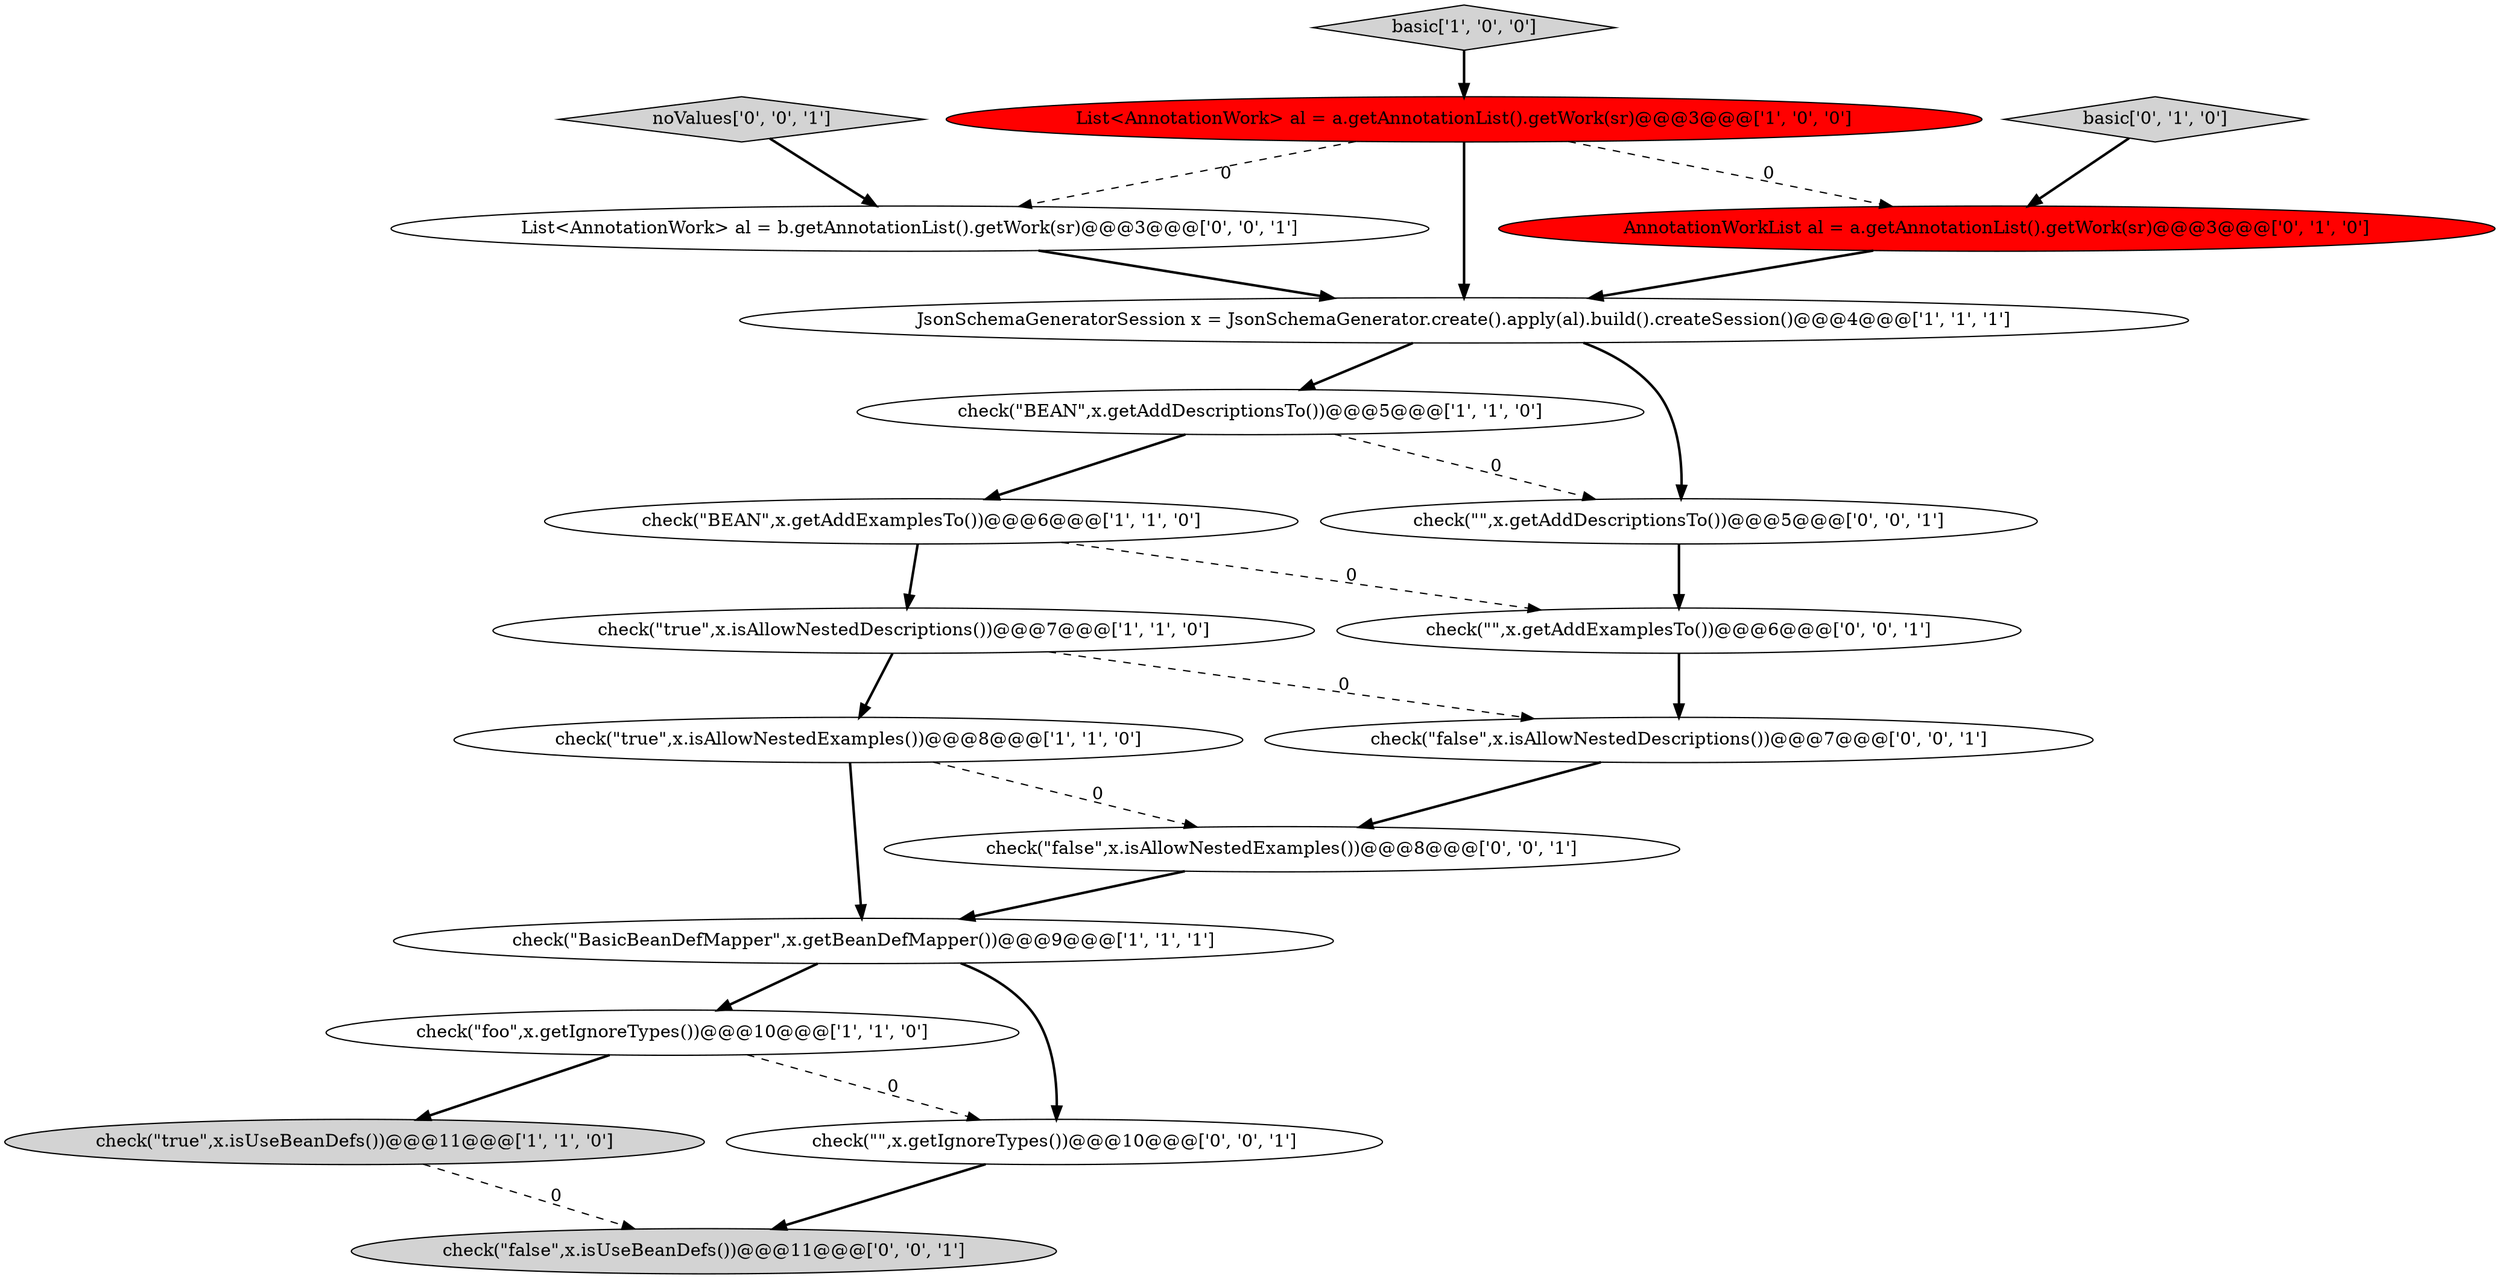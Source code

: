 digraph {
8 [style = filled, label = "basic['1', '0', '0']", fillcolor = lightgray, shape = diamond image = "AAA0AAABBB1BBB"];
11 [style = filled, label = "basic['0', '1', '0']", fillcolor = lightgray, shape = diamond image = "AAA0AAABBB2BBB"];
5 [style = filled, label = "List<AnnotationWork> al = a.getAnnotationList().getWork(sr)@@@3@@@['1', '0', '0']", fillcolor = red, shape = ellipse image = "AAA1AAABBB1BBB"];
7 [style = filled, label = "check(\"true\",x.isUseBeanDefs())@@@11@@@['1', '1', '0']", fillcolor = lightgray, shape = ellipse image = "AAA0AAABBB1BBB"];
1 [style = filled, label = "check(\"true\",x.isAllowNestedDescriptions())@@@7@@@['1', '1', '0']", fillcolor = white, shape = ellipse image = "AAA0AAABBB1BBB"];
3 [style = filled, label = "check(\"BEAN\",x.getAddDescriptionsTo())@@@5@@@['1', '1', '0']", fillcolor = white, shape = ellipse image = "AAA0AAABBB1BBB"];
10 [style = filled, label = "AnnotationWorkList al = a.getAnnotationList().getWork(sr)@@@3@@@['0', '1', '0']", fillcolor = red, shape = ellipse image = "AAA1AAABBB2BBB"];
0 [style = filled, label = "JsonSchemaGeneratorSession x = JsonSchemaGenerator.create().apply(al).build().createSession()@@@4@@@['1', '1', '1']", fillcolor = white, shape = ellipse image = "AAA0AAABBB1BBB"];
9 [style = filled, label = "check(\"BEAN\",x.getAddExamplesTo())@@@6@@@['1', '1', '0']", fillcolor = white, shape = ellipse image = "AAA0AAABBB1BBB"];
13 [style = filled, label = "check(\"\",x.getAddExamplesTo())@@@6@@@['0', '0', '1']", fillcolor = white, shape = ellipse image = "AAA0AAABBB3BBB"];
15 [style = filled, label = "check(\"false\",x.isAllowNestedExamples())@@@8@@@['0', '0', '1']", fillcolor = white, shape = ellipse image = "AAA0AAABBB3BBB"];
18 [style = filled, label = "noValues['0', '0', '1']", fillcolor = lightgray, shape = diamond image = "AAA0AAABBB3BBB"];
4 [style = filled, label = "check(\"foo\",x.getIgnoreTypes())@@@10@@@['1', '1', '0']", fillcolor = white, shape = ellipse image = "AAA0AAABBB1BBB"];
6 [style = filled, label = "check(\"true\",x.isAllowNestedExamples())@@@8@@@['1', '1', '0']", fillcolor = white, shape = ellipse image = "AAA0AAABBB1BBB"];
16 [style = filled, label = "List<AnnotationWork> al = b.getAnnotationList().getWork(sr)@@@3@@@['0', '0', '1']", fillcolor = white, shape = ellipse image = "AAA0AAABBB3BBB"];
2 [style = filled, label = "check(\"BasicBeanDefMapper\",x.getBeanDefMapper())@@@9@@@['1', '1', '1']", fillcolor = white, shape = ellipse image = "AAA0AAABBB1BBB"];
12 [style = filled, label = "check(\"\",x.getAddDescriptionsTo())@@@5@@@['0', '0', '1']", fillcolor = white, shape = ellipse image = "AAA0AAABBB3BBB"];
14 [style = filled, label = "check(\"false\",x.isUseBeanDefs())@@@11@@@['0', '0', '1']", fillcolor = lightgray, shape = ellipse image = "AAA0AAABBB3BBB"];
17 [style = filled, label = "check(\"\",x.getIgnoreTypes())@@@10@@@['0', '0', '1']", fillcolor = white, shape = ellipse image = "AAA0AAABBB3BBB"];
19 [style = filled, label = "check(\"false\",x.isAllowNestedDescriptions())@@@7@@@['0', '0', '1']", fillcolor = white, shape = ellipse image = "AAA0AAABBB3BBB"];
2->17 [style = bold, label=""];
0->3 [style = bold, label=""];
16->0 [style = bold, label=""];
15->2 [style = bold, label=""];
4->17 [style = dashed, label="0"];
7->14 [style = dashed, label="0"];
0->12 [style = bold, label=""];
1->19 [style = dashed, label="0"];
2->4 [style = bold, label=""];
4->7 [style = bold, label=""];
6->2 [style = bold, label=""];
5->16 [style = dashed, label="0"];
3->9 [style = bold, label=""];
12->13 [style = bold, label=""];
13->19 [style = bold, label=""];
1->6 [style = bold, label=""];
3->12 [style = dashed, label="0"];
8->5 [style = bold, label=""];
5->0 [style = bold, label=""];
5->10 [style = dashed, label="0"];
6->15 [style = dashed, label="0"];
17->14 [style = bold, label=""];
11->10 [style = bold, label=""];
10->0 [style = bold, label=""];
9->13 [style = dashed, label="0"];
19->15 [style = bold, label=""];
9->1 [style = bold, label=""];
18->16 [style = bold, label=""];
}
